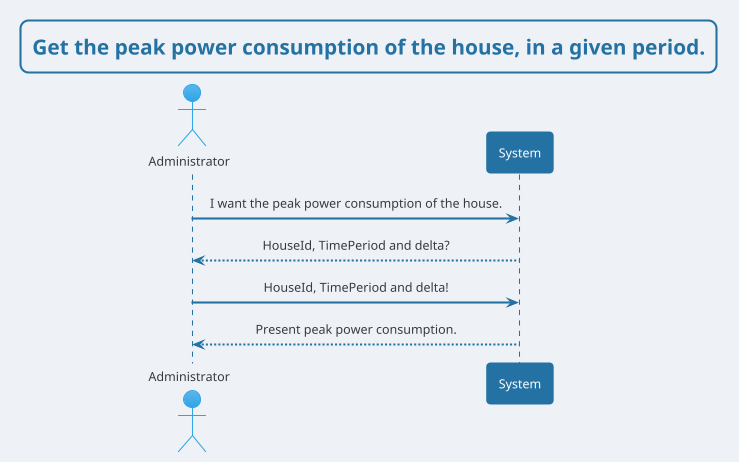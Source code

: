 @startuml
'https://plantuml.com/sequence-diagram


!theme cerulean
skinparam backgroundColor #EEF2F7
skinparam titleBorderRoundCorner 15
skinparam titleBorderThickness 2
skinparam titleBorderColor #2471A3
skinparam titleFontColor #2471A3
skinparam sequenceArrowThickness 2
skinparam defaultTextAlignment center
skinparam sequenceParticipantBorderThickness 2
skinparam sequenceParticipantFontColor white
skinparam sequenceLifeLineBorderColor #2471A3
skinparam sequenceLifeLineBorderThickness 1.5
skinparam sequenceParticipantBackgroundColor #2471A3
skinparam sequenceParticipantBorderColor #2471A3
skinparam ArrowColor #2471A3
skinparam ArrowThickness 2

skinparam sequenceLifeLineBackgroundColor #D0D3D4

TITLE "Get the peak power consumption of the house, in a given period."
actor Administrator

Administrator -> System: I want the peak power consumption of the house.
System --> Administrator: HouseId, TimePeriod and delta?
Administrator -> System: HouseId, TimePeriod and delta!
System --> Administrator: Present peak power consumption.

@enduml


